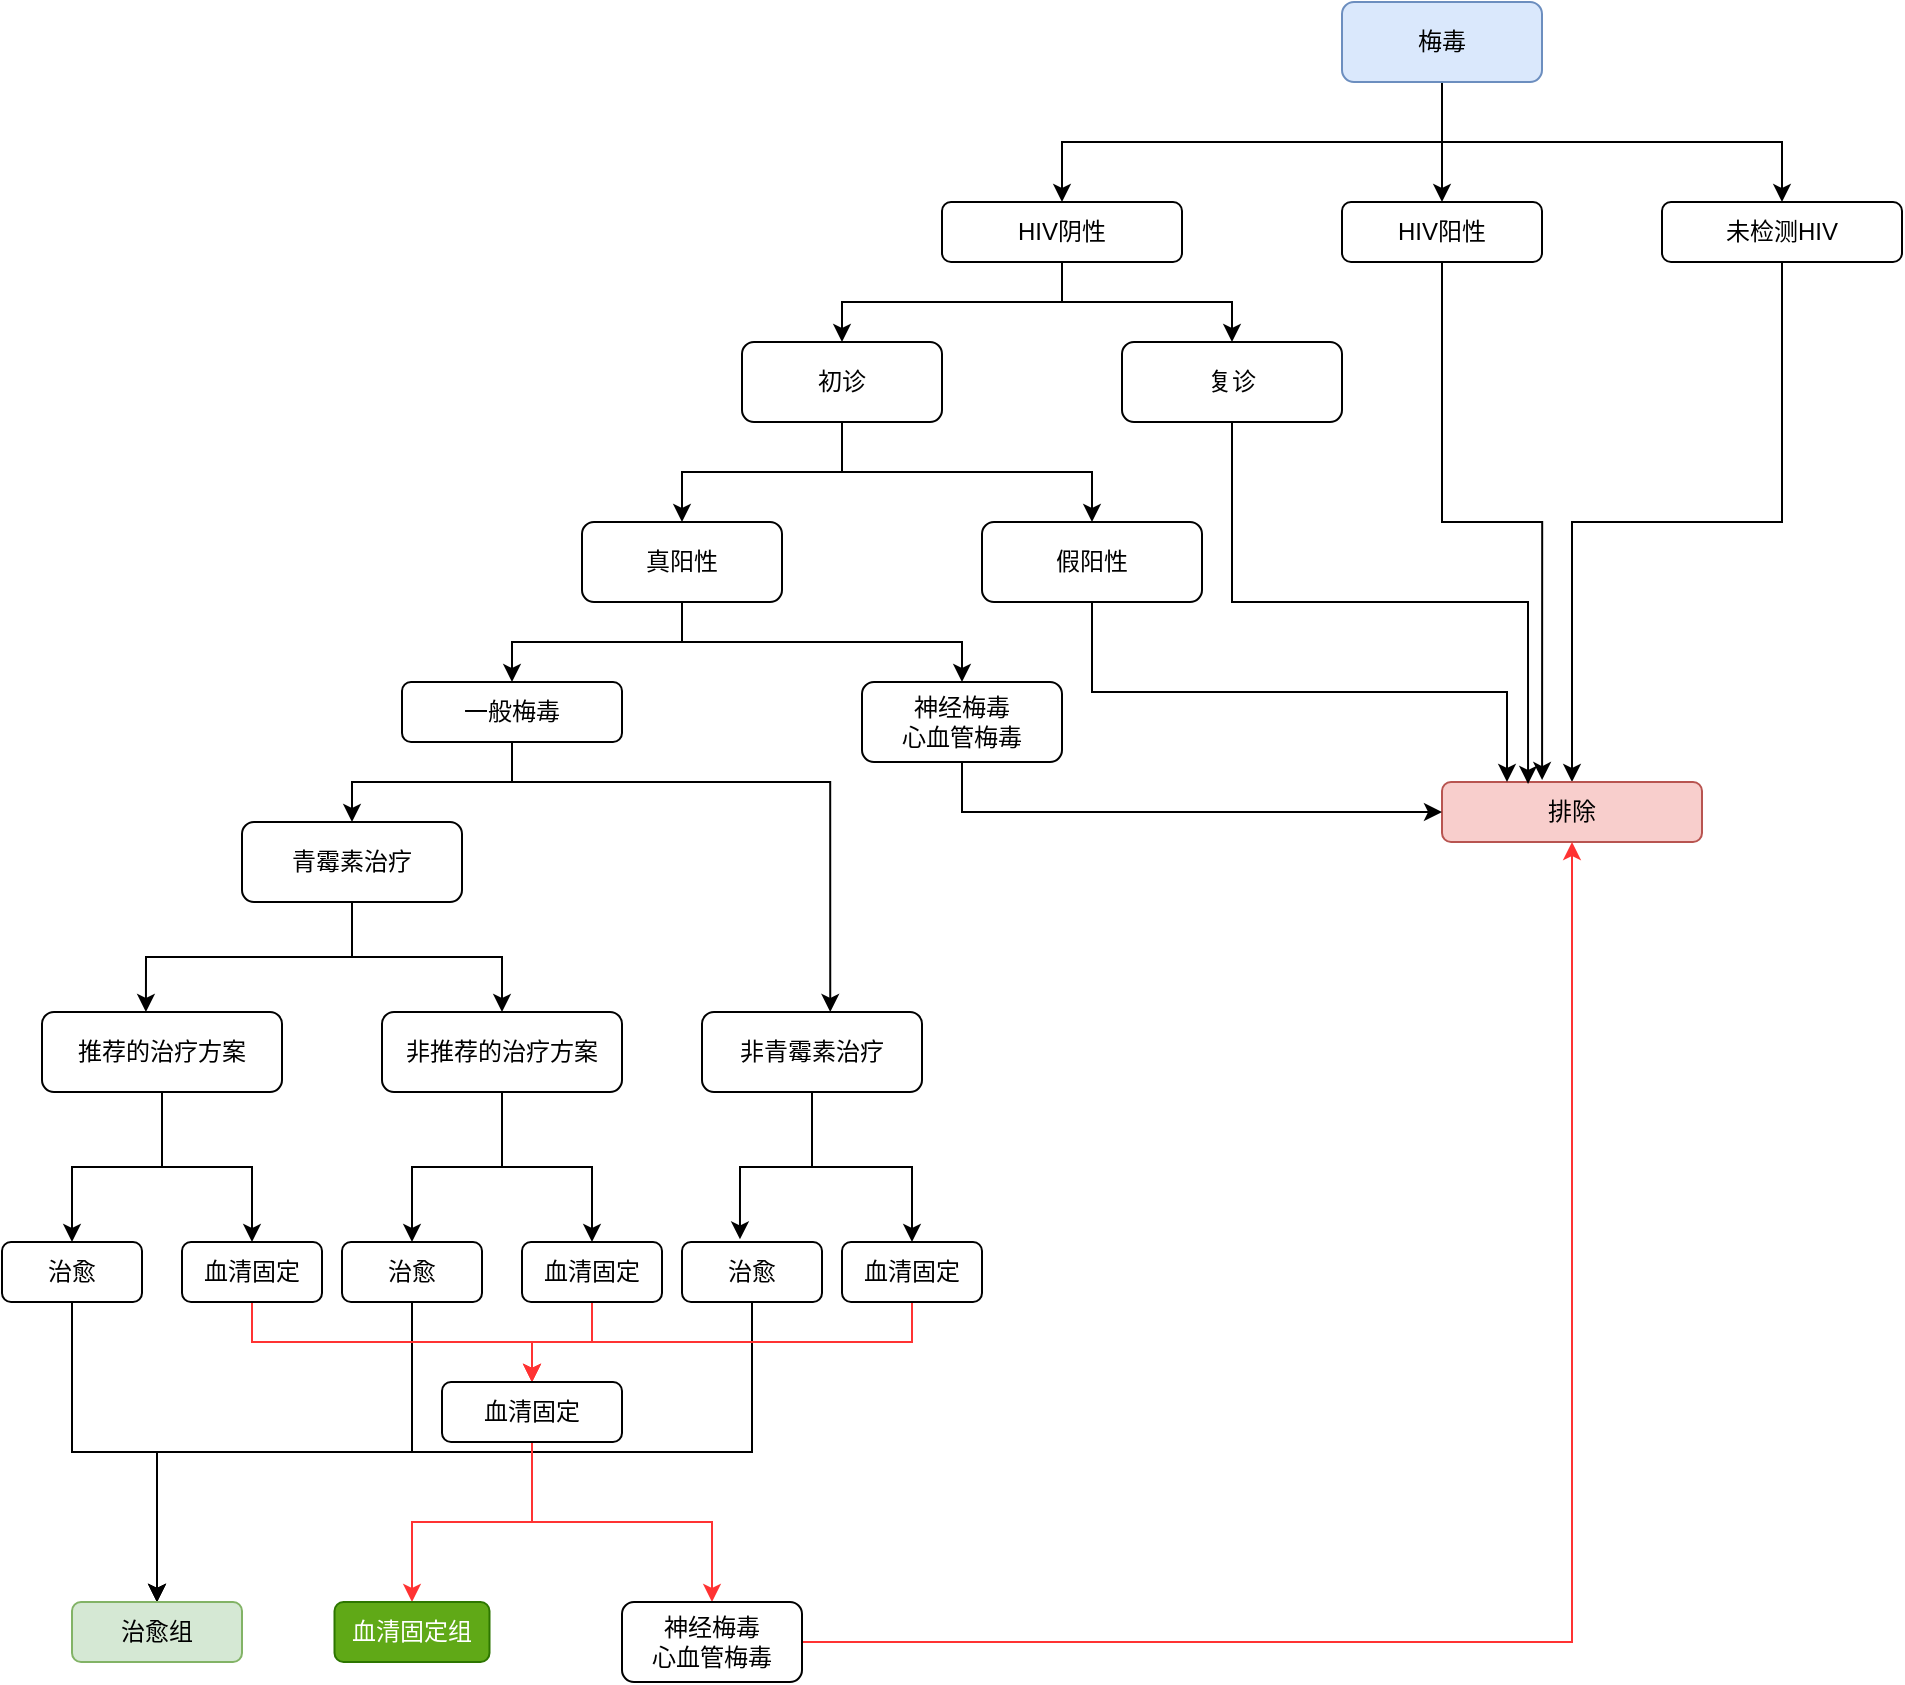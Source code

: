 <mxfile version="14.1.4" type="github">
  <diagram id="g0IcvlSbwPwme06_CBsN" name="syhilis">
    <mxGraphModel dx="1609" dy="381" grid="1" gridSize="10" guides="1" tooltips="1" connect="1" arrows="1" fold="1" page="1" pageScale="1" pageWidth="827" pageHeight="1169" math="0" shadow="0">
      <root>
        <mxCell id="0" />
        <mxCell id="1" parent="0" />
        <mxCell id="wkzRS_cLUh6j1edteWe5-2" style="edgeStyle=orthogonalEdgeStyle;rounded=0;orthogonalLoop=1;jettySize=auto;html=1;exitX=0.5;exitY=1;exitDx=0;exitDy=0;entryX=0.5;entryY=0;entryDx=0;entryDy=0;entryPerimeter=0;" parent="1" source="wkzRS_cLUh6j1edteWe5-1" target="wkzRS_cLUh6j1edteWe5-7" edge="1">
          <mxGeometry relative="1" as="geometry">
            <mxPoint x="230" y="150" as="targetPoint" />
            <Array as="points">
              <mxPoint x="420" y="110" />
              <mxPoint x="230" y="110" />
            </Array>
          </mxGeometry>
        </mxCell>
        <mxCell id="wkzRS_cLUh6j1edteWe5-3" style="edgeStyle=orthogonalEdgeStyle;rounded=0;orthogonalLoop=1;jettySize=auto;html=1;exitX=0.5;exitY=1;exitDx=0;exitDy=0;entryX=0.5;entryY=0;entryDx=0;entryDy=0;" parent="1" source="wkzRS_cLUh6j1edteWe5-1" target="wkzRS_cLUh6j1edteWe5-5" edge="1">
          <mxGeometry relative="1" as="geometry">
            <mxPoint x="590" y="140" as="targetPoint" />
          </mxGeometry>
        </mxCell>
        <mxCell id="wkzRS_cLUh6j1edteWe5-4" style="edgeStyle=orthogonalEdgeStyle;rounded=0;orthogonalLoop=1;jettySize=auto;html=1;exitX=0.5;exitY=1;exitDx=0;exitDy=0;entryX=0.5;entryY=0;entryDx=0;entryDy=0;" parent="1" source="wkzRS_cLUh6j1edteWe5-1" target="wkzRS_cLUh6j1edteWe5-6" edge="1">
          <mxGeometry relative="1" as="geometry">
            <mxPoint x="420" y="150" as="targetPoint" />
          </mxGeometry>
        </mxCell>
        <mxCell id="wkzRS_cLUh6j1edteWe5-1" value="梅毒" style="rounded=1;whiteSpace=wrap;html=1;fillColor=#dae8fc;strokeColor=#6c8ebf;" parent="1" vertex="1">
          <mxGeometry x="370" y="40" width="100" height="40" as="geometry" />
        </mxCell>
        <mxCell id="wkzRS_cLUh6j1edteWe5-9" style="edgeStyle=orthogonalEdgeStyle;rounded=0;orthogonalLoop=1;jettySize=auto;html=1;exitX=0.5;exitY=1;exitDx=0;exitDy=0;entryX=0.5;entryY=0;entryDx=0;entryDy=0;" parent="1" source="wkzRS_cLUh6j1edteWe5-5" target="wkzRS_cLUh6j1edteWe5-10" edge="1">
          <mxGeometry relative="1" as="geometry">
            <mxPoint x="590" y="380" as="targetPoint" />
          </mxGeometry>
        </mxCell>
        <mxCell id="wkzRS_cLUh6j1edteWe5-5" value="未检测HIV" style="rounded=1;whiteSpace=wrap;html=1;" parent="1" vertex="1">
          <mxGeometry x="530" y="140" width="120" height="30" as="geometry" />
        </mxCell>
        <mxCell id="wkzRS_cLUh6j1edteWe5-11" style="edgeStyle=orthogonalEdgeStyle;rounded=0;orthogonalLoop=1;jettySize=auto;html=1;exitX=0.5;exitY=1;exitDx=0;exitDy=0;entryX=0.385;entryY=-0.033;entryDx=0;entryDy=0;entryPerimeter=0;" parent="1" source="wkzRS_cLUh6j1edteWe5-6" target="wkzRS_cLUh6j1edteWe5-10" edge="1">
          <mxGeometry relative="1" as="geometry" />
        </mxCell>
        <mxCell id="wkzRS_cLUh6j1edteWe5-6" value="HIV阳性" style="rounded=1;whiteSpace=wrap;html=1;" parent="1" vertex="1">
          <mxGeometry x="370" y="140" width="100" height="30" as="geometry" />
        </mxCell>
        <mxCell id="wkzRS_cLUh6j1edteWe5-12" style="edgeStyle=orthogonalEdgeStyle;rounded=0;orthogonalLoop=1;jettySize=auto;html=1;exitX=0.5;exitY=1;exitDx=0;exitDy=0;" parent="1" source="wkzRS_cLUh6j1edteWe5-7" target="wkzRS_cLUh6j1edteWe5-13" edge="1">
          <mxGeometry relative="1" as="geometry">
            <mxPoint x="310" y="230" as="targetPoint" />
          </mxGeometry>
        </mxCell>
        <mxCell id="wkzRS_cLUh6j1edteWe5-14" style="edgeStyle=orthogonalEdgeStyle;rounded=0;orthogonalLoop=1;jettySize=auto;html=1;exitX=0.5;exitY=1;exitDx=0;exitDy=0;entryX=0.5;entryY=0;entryDx=0;entryDy=0;" parent="1" source="wkzRS_cLUh6j1edteWe5-7" target="wkzRS_cLUh6j1edteWe5-15" edge="1">
          <mxGeometry relative="1" as="geometry">
            <mxPoint x="110" y="210" as="targetPoint" />
          </mxGeometry>
        </mxCell>
        <mxCell id="wkzRS_cLUh6j1edteWe5-7" value="HIV阴性" style="rounded=1;whiteSpace=wrap;html=1;" parent="1" vertex="1">
          <mxGeometry x="170" y="140" width="120" height="30" as="geometry" />
        </mxCell>
        <mxCell id="wkzRS_cLUh6j1edteWe5-10" value="排除" style="rounded=1;whiteSpace=wrap;html=1;fillColor=#f8cecc;strokeColor=#b85450;" parent="1" vertex="1">
          <mxGeometry x="420" y="430" width="130" height="30" as="geometry" />
        </mxCell>
        <mxCell id="wkzRS_cLUh6j1edteWe5-16" style="edgeStyle=orthogonalEdgeStyle;rounded=0;orthogonalLoop=1;jettySize=auto;html=1;exitX=0.5;exitY=1;exitDx=0;exitDy=0;entryX=0.331;entryY=0.033;entryDx=0;entryDy=0;entryPerimeter=0;" parent="1" source="wkzRS_cLUh6j1edteWe5-13" target="wkzRS_cLUh6j1edteWe5-10" edge="1">
          <mxGeometry relative="1" as="geometry" />
        </mxCell>
        <mxCell id="wkzRS_cLUh6j1edteWe5-13" value="复诊" style="rounded=1;whiteSpace=wrap;html=1;" parent="1" vertex="1">
          <mxGeometry x="260" y="210" width="110" height="40" as="geometry" />
        </mxCell>
        <mxCell id="wkzRS_cLUh6j1edteWe5-17" style="edgeStyle=orthogonalEdgeStyle;rounded=0;orthogonalLoop=1;jettySize=auto;html=1;exitX=0.5;exitY=1;exitDx=0;exitDy=0;entryX=0.25;entryY=0;entryDx=0;entryDy=0;" parent="1" source="wkzRS_cLUh6j1edteWe5-18" target="wkzRS_cLUh6j1edteWe5-10" edge="1">
          <mxGeometry relative="1" as="geometry">
            <mxPoint x="240" y="290" as="targetPoint" />
          </mxGeometry>
        </mxCell>
        <mxCell id="wkzRS_cLUh6j1edteWe5-20" style="edgeStyle=orthogonalEdgeStyle;rounded=0;orthogonalLoop=1;jettySize=auto;html=1;exitX=0.5;exitY=1;exitDx=0;exitDy=0;" parent="1" source="wkzRS_cLUh6j1edteWe5-15" target="wkzRS_cLUh6j1edteWe5-21" edge="1">
          <mxGeometry relative="1" as="geometry">
            <mxPoint x="40" y="300" as="targetPoint" />
          </mxGeometry>
        </mxCell>
        <mxCell id="wkzRS_cLUh6j1edteWe5-15" value="初诊" style="rounded=1;whiteSpace=wrap;html=1;" parent="1" vertex="1">
          <mxGeometry x="70" y="210" width="100" height="40" as="geometry" />
        </mxCell>
        <mxCell id="wkzRS_cLUh6j1edteWe5-18" value="假阳性" style="rounded=1;whiteSpace=wrap;html=1;" parent="1" vertex="1">
          <mxGeometry x="190" y="300" width="110" height="40" as="geometry" />
        </mxCell>
        <mxCell id="wkzRS_cLUh6j1edteWe5-19" style="edgeStyle=orthogonalEdgeStyle;rounded=0;orthogonalLoop=1;jettySize=auto;html=1;exitX=0.5;exitY=1;exitDx=0;exitDy=0;" parent="1" source="wkzRS_cLUh6j1edteWe5-15" target="wkzRS_cLUh6j1edteWe5-18" edge="1">
          <mxGeometry relative="1" as="geometry">
            <mxPoint x="240" y="290" as="targetPoint" />
            <mxPoint x="120" y="250" as="sourcePoint" />
          </mxGeometry>
        </mxCell>
        <mxCell id="wkzRS_cLUh6j1edteWe5-23" style="edgeStyle=orthogonalEdgeStyle;rounded=0;orthogonalLoop=1;jettySize=auto;html=1;exitX=0.5;exitY=1;exitDx=0;exitDy=0;entryX=0;entryY=0.5;entryDx=0;entryDy=0;" parent="1" source="wkzRS_cLUh6j1edteWe5-24" target="wkzRS_cLUh6j1edteWe5-10" edge="1">
          <mxGeometry relative="1" as="geometry">
            <mxPoint x="530" y="440" as="targetPoint" />
          </mxGeometry>
        </mxCell>
        <mxCell id="wkzRS_cLUh6j1edteWe5-26" style="edgeStyle=orthogonalEdgeStyle;rounded=0;orthogonalLoop=1;jettySize=auto;html=1;exitX=0.5;exitY=1;exitDx=0;exitDy=0;" parent="1" source="wkzRS_cLUh6j1edteWe5-21" target="wkzRS_cLUh6j1edteWe5-27" edge="1">
          <mxGeometry relative="1" as="geometry">
            <mxPoint x="-50" y="380" as="targetPoint" />
          </mxGeometry>
        </mxCell>
        <mxCell id="wkzRS_cLUh6j1edteWe5-21" value="真阳性" style="rounded=1;whiteSpace=wrap;html=1;" parent="1" vertex="1">
          <mxGeometry x="-10" y="300" width="100" height="40" as="geometry" />
        </mxCell>
        <mxCell id="wkzRS_cLUh6j1edteWe5-24" value="&lt;div&gt;神经梅毒&lt;/div&gt;&lt;div&gt;心血管梅毒&lt;br&gt;&lt;/div&gt;" style="rounded=1;whiteSpace=wrap;html=1;" parent="1" vertex="1">
          <mxGeometry x="130" y="380" width="100" height="40" as="geometry" />
        </mxCell>
        <mxCell id="wkzRS_cLUh6j1edteWe5-25" style="edgeStyle=orthogonalEdgeStyle;rounded=0;orthogonalLoop=1;jettySize=auto;html=1;exitX=0.5;exitY=1;exitDx=0;exitDy=0;" parent="1" source="wkzRS_cLUh6j1edteWe5-21" target="wkzRS_cLUh6j1edteWe5-24" edge="1">
          <mxGeometry relative="1" as="geometry">
            <mxPoint x="180" y="390" as="targetPoint" />
            <mxPoint x="40" y="340" as="sourcePoint" />
          </mxGeometry>
        </mxCell>
        <mxCell id="wkzRS_cLUh6j1edteWe5-28" style="edgeStyle=orthogonalEdgeStyle;rounded=0;orthogonalLoop=1;jettySize=auto;html=1;exitX=0.5;exitY=1;exitDx=0;exitDy=0;entryX=0.583;entryY=0;entryDx=0;entryDy=0;entryPerimeter=0;" parent="1" source="wkzRS_cLUh6j1edteWe5-27" target="wkzRS_cLUh6j1edteWe5-29" edge="1">
          <mxGeometry relative="1" as="geometry">
            <mxPoint x="110" y="450" as="targetPoint" />
            <Array as="points">
              <mxPoint x="-45" y="430" />
              <mxPoint x="114" y="430" />
            </Array>
          </mxGeometry>
        </mxCell>
        <mxCell id="wkzRS_cLUh6j1edteWe5-30" style="edgeStyle=orthogonalEdgeStyle;rounded=0;orthogonalLoop=1;jettySize=auto;html=1;exitX=0.5;exitY=1;exitDx=0;exitDy=0;entryX=0.5;entryY=0;entryDx=0;entryDy=0;" parent="1" source="wkzRS_cLUh6j1edteWe5-27" target="wkzRS_cLUh6j1edteWe5-31" edge="1">
          <mxGeometry relative="1" as="geometry">
            <mxPoint x="-120" y="450" as="targetPoint" />
          </mxGeometry>
        </mxCell>
        <mxCell id="wkzRS_cLUh6j1edteWe5-27" value="一般梅毒" style="rounded=1;whiteSpace=wrap;html=1;" parent="1" vertex="1">
          <mxGeometry x="-100" y="380" width="110" height="30" as="geometry" />
        </mxCell>
        <mxCell id="6jfdGQV9lGxj6W8o8fJa-1" style="edgeStyle=orthogonalEdgeStyle;rounded=0;orthogonalLoop=1;jettySize=auto;html=1;exitX=0.5;exitY=1;exitDx=0;exitDy=0;entryX=0.414;entryY=-0.044;entryDx=0;entryDy=0;entryPerimeter=0;" parent="1" source="wkzRS_cLUh6j1edteWe5-29" target="6jfdGQV9lGxj6W8o8fJa-2" edge="1">
          <mxGeometry relative="1" as="geometry">
            <mxPoint x="170" y="640" as="targetPoint" />
          </mxGeometry>
        </mxCell>
        <mxCell id="6jfdGQV9lGxj6W8o8fJa-3" style="edgeStyle=orthogonalEdgeStyle;rounded=0;orthogonalLoop=1;jettySize=auto;html=1;exitX=0.5;exitY=1;exitDx=0;exitDy=0;entryX=0.5;entryY=0;entryDx=0;entryDy=0;" parent="1" source="wkzRS_cLUh6j1edteWe5-29" target="6jfdGQV9lGxj6W8o8fJa-4" edge="1">
          <mxGeometry relative="1" as="geometry">
            <mxPoint x="180" y="660" as="targetPoint" />
          </mxGeometry>
        </mxCell>
        <mxCell id="wkzRS_cLUh6j1edteWe5-29" value="非青霉素治疗" style="rounded=1;whiteSpace=wrap;html=1;" parent="1" vertex="1">
          <mxGeometry x="50" y="545" width="110" height="40" as="geometry" />
        </mxCell>
        <mxCell id="wkzRS_cLUh6j1edteWe5-32" style="edgeStyle=orthogonalEdgeStyle;rounded=0;orthogonalLoop=1;jettySize=auto;html=1;exitX=0.5;exitY=1;exitDx=0;exitDy=0;entryX=0.5;entryY=0;entryDx=0;entryDy=0;" parent="1" source="wkzRS_cLUh6j1edteWe5-31" target="wkzRS_cLUh6j1edteWe5-33" edge="1">
          <mxGeometry relative="1" as="geometry">
            <mxPoint x="-40" y="540" as="targetPoint" />
          </mxGeometry>
        </mxCell>
        <mxCell id="wkzRS_cLUh6j1edteWe5-35" style="edgeStyle=orthogonalEdgeStyle;rounded=0;orthogonalLoop=1;jettySize=auto;html=1;exitX=0.5;exitY=1;exitDx=0;exitDy=0;entryX=0.433;entryY=0;entryDx=0;entryDy=0;entryPerimeter=0;" parent="1" source="wkzRS_cLUh6j1edteWe5-31" target="wkzRS_cLUh6j1edteWe5-36" edge="1">
          <mxGeometry relative="1" as="geometry">
            <mxPoint x="-250" y="540" as="targetPoint" />
          </mxGeometry>
        </mxCell>
        <mxCell id="wkzRS_cLUh6j1edteWe5-31" value="青霉素治疗" style="rounded=1;whiteSpace=wrap;html=1;" parent="1" vertex="1">
          <mxGeometry x="-180" y="450" width="110" height="40" as="geometry" />
        </mxCell>
        <mxCell id="wkzRS_cLUh6j1edteWe5-40" style="edgeStyle=orthogonalEdgeStyle;rounded=0;orthogonalLoop=1;jettySize=auto;html=1;exitX=0.5;exitY=1;exitDx=0;exitDy=0;entryX=0.5;entryY=0;entryDx=0;entryDy=0;" parent="1" source="wkzRS_cLUh6j1edteWe5-33" target="6jfdGQV9lGxj6W8o8fJa-5" edge="1">
          <mxGeometry relative="1" as="geometry">
            <mxPoint x="-130" y="660" as="targetPoint" />
          </mxGeometry>
        </mxCell>
        <mxCell id="6jfdGQV9lGxj6W8o8fJa-7" style="edgeStyle=orthogonalEdgeStyle;rounded=0;orthogonalLoop=1;jettySize=auto;html=1;exitX=0.5;exitY=1;exitDx=0;exitDy=0;entryX=0.5;entryY=0;entryDx=0;entryDy=0;" parent="1" source="wkzRS_cLUh6j1edteWe5-33" target="6jfdGQV9lGxj6W8o8fJa-8" edge="1">
          <mxGeometry relative="1" as="geometry">
            <mxPoint x="-10" y="660" as="targetPoint" />
          </mxGeometry>
        </mxCell>
        <mxCell id="wkzRS_cLUh6j1edteWe5-33" value="非推荐的治疗方案" style="rounded=1;whiteSpace=wrap;html=1;" parent="1" vertex="1">
          <mxGeometry x="-110" y="545" width="120" height="40" as="geometry" />
        </mxCell>
        <mxCell id="wkzRS_cLUh6j1edteWe5-39" style="edgeStyle=orthogonalEdgeStyle;rounded=0;orthogonalLoop=1;jettySize=auto;html=1;exitX=0.5;exitY=1;exitDx=0;exitDy=0;entryX=0.5;entryY=0;entryDx=0;entryDy=0;" parent="1" source="wkzRS_cLUh6j1edteWe5-36" target="6jfdGQV9lGxj6W8o8fJa-9" edge="1">
          <mxGeometry relative="1" as="geometry">
            <mxPoint x="-320" y="650" as="targetPoint" />
          </mxGeometry>
        </mxCell>
        <mxCell id="6jfdGQV9lGxj6W8o8fJa-12" style="edgeStyle=orthogonalEdgeStyle;rounded=0;orthogonalLoop=1;jettySize=auto;html=1;exitX=0.5;exitY=1;exitDx=0;exitDy=0;entryX=0.5;entryY=0;entryDx=0;entryDy=0;" parent="1" source="wkzRS_cLUh6j1edteWe5-36" target="6jfdGQV9lGxj6W8o8fJa-11" edge="1">
          <mxGeometry relative="1" as="geometry" />
        </mxCell>
        <mxCell id="wkzRS_cLUh6j1edteWe5-36" value="推荐的治疗方案" style="rounded=1;whiteSpace=wrap;html=1;" parent="1" vertex="1">
          <mxGeometry x="-280" y="545" width="120" height="40" as="geometry" />
        </mxCell>
        <mxCell id="6jfdGQV9lGxj6W8o8fJa-18" style="edgeStyle=orthogonalEdgeStyle;rounded=0;orthogonalLoop=1;jettySize=auto;html=1;exitX=0.5;exitY=1;exitDx=0;exitDy=0;entryX=0.5;entryY=0;entryDx=0;entryDy=0;" parent="1" source="6jfdGQV9lGxj6W8o8fJa-2" target="6jfdGQV9lGxj6W8o8fJa-14" edge="1">
          <mxGeometry relative="1" as="geometry" />
        </mxCell>
        <mxCell id="6jfdGQV9lGxj6W8o8fJa-2" value="治愈" style="rounded=1;whiteSpace=wrap;html=1;" parent="1" vertex="1">
          <mxGeometry x="40" y="660" width="70" height="30" as="geometry" />
        </mxCell>
        <mxCell id="6jfdGQV9lGxj6W8o8fJa-22" style="edgeStyle=orthogonalEdgeStyle;rounded=0;orthogonalLoop=1;jettySize=auto;html=1;exitX=0.5;exitY=1;exitDx=0;exitDy=0;strokeColor=#FF3333;entryX=0.5;entryY=0;entryDx=0;entryDy=0;" parent="1" source="6jfdGQV9lGxj6W8o8fJa-4" target="6jfdGQV9lGxj6W8o8fJa-20" edge="1">
          <mxGeometry relative="1" as="geometry">
            <mxPoint x="-70" y="820" as="targetPoint" />
          </mxGeometry>
        </mxCell>
        <mxCell id="6jfdGQV9lGxj6W8o8fJa-4" value="血清固定" style="rounded=1;whiteSpace=wrap;html=1;" parent="1" vertex="1">
          <mxGeometry x="120" y="660" width="70" height="30" as="geometry" />
        </mxCell>
        <mxCell id="6jfdGQV9lGxj6W8o8fJa-17" style="edgeStyle=orthogonalEdgeStyle;rounded=0;orthogonalLoop=1;jettySize=auto;html=1;exitX=0.5;exitY=1;exitDx=0;exitDy=0;entryX=0.5;entryY=0;entryDx=0;entryDy=0;" parent="1" source="6jfdGQV9lGxj6W8o8fJa-5" target="6jfdGQV9lGxj6W8o8fJa-14" edge="1">
          <mxGeometry relative="1" as="geometry" />
        </mxCell>
        <mxCell id="6jfdGQV9lGxj6W8o8fJa-5" value="治愈" style="rounded=1;whiteSpace=wrap;html=1;" parent="1" vertex="1">
          <mxGeometry x="-130" y="660" width="70" height="30" as="geometry" />
        </mxCell>
        <mxCell id="6jfdGQV9lGxj6W8o8fJa-21" style="edgeStyle=orthogonalEdgeStyle;rounded=0;orthogonalLoop=1;jettySize=auto;html=1;exitX=0.5;exitY=1;exitDx=0;exitDy=0;entryX=0.5;entryY=0;entryDx=0;entryDy=0;strokeColor=#FF3333;" parent="1" source="6jfdGQV9lGxj6W8o8fJa-8" target="6jfdGQV9lGxj6W8o8fJa-20" edge="1">
          <mxGeometry relative="1" as="geometry" />
        </mxCell>
        <mxCell id="6jfdGQV9lGxj6W8o8fJa-8" value="血清固定" style="rounded=1;whiteSpace=wrap;html=1;" parent="1" vertex="1">
          <mxGeometry x="-40" y="660" width="70" height="30" as="geometry" />
        </mxCell>
        <mxCell id="6jfdGQV9lGxj6W8o8fJa-13" style="edgeStyle=orthogonalEdgeStyle;rounded=0;orthogonalLoop=1;jettySize=auto;html=1;exitX=0.5;exitY=1;exitDx=0;exitDy=0;entryX=0.5;entryY=0;entryDx=0;entryDy=0;" parent="1" source="6jfdGQV9lGxj6W8o8fJa-9" target="6jfdGQV9lGxj6W8o8fJa-14" edge="1">
          <mxGeometry relative="1" as="geometry">
            <mxPoint x="-295" y="770" as="targetPoint" />
          </mxGeometry>
        </mxCell>
        <mxCell id="6jfdGQV9lGxj6W8o8fJa-9" value="治愈" style="rounded=1;whiteSpace=wrap;html=1;" parent="1" vertex="1">
          <mxGeometry x="-300" y="660" width="70" height="30" as="geometry" />
        </mxCell>
        <mxCell id="6jfdGQV9lGxj6W8o8fJa-19" style="edgeStyle=orthogonalEdgeStyle;rounded=0;orthogonalLoop=1;jettySize=auto;html=1;exitX=0.5;exitY=1;exitDx=0;exitDy=0;entryX=0.5;entryY=0;entryDx=0;entryDy=0;strokeColor=#FF3333;" parent="1" source="6jfdGQV9lGxj6W8o8fJa-11" target="6jfdGQV9lGxj6W8o8fJa-20" edge="1">
          <mxGeometry relative="1" as="geometry">
            <mxPoint x="-50" y="810" as="targetPoint" />
          </mxGeometry>
        </mxCell>
        <mxCell id="6jfdGQV9lGxj6W8o8fJa-11" value="血清固定" style="rounded=1;whiteSpace=wrap;html=1;" parent="1" vertex="1">
          <mxGeometry x="-210" y="660" width="70" height="30" as="geometry" />
        </mxCell>
        <mxCell id="6jfdGQV9lGxj6W8o8fJa-14" value="治愈组" style="rounded=1;whiteSpace=wrap;html=1;fillColor=#d5e8d4;strokeColor=#82b366;" parent="1" vertex="1">
          <mxGeometry x="-265" y="840" width="85" height="30" as="geometry" />
        </mxCell>
        <mxCell id="6jfdGQV9lGxj6W8o8fJa-24" style="edgeStyle=orthogonalEdgeStyle;rounded=0;orthogonalLoop=1;jettySize=auto;html=1;exitX=0.5;exitY=1;exitDx=0;exitDy=0;entryX=0.5;entryY=0;entryDx=0;entryDy=0;strokeColor=#FF3333;" parent="1" source="6jfdGQV9lGxj6W8o8fJa-20" target="6jfdGQV9lGxj6W8o8fJa-23" edge="1">
          <mxGeometry relative="1" as="geometry" />
        </mxCell>
        <mxCell id="6jfdGQV9lGxj6W8o8fJa-27" style="edgeStyle=orthogonalEdgeStyle;rounded=0;orthogonalLoop=1;jettySize=auto;html=1;exitX=0.5;exitY=1;exitDx=0;exitDy=0;entryX=0.5;entryY=0;entryDx=0;entryDy=0;strokeColor=#FF3333;" parent="1" source="6jfdGQV9lGxj6W8o8fJa-20" target="6jfdGQV9lGxj6W8o8fJa-26" edge="1">
          <mxGeometry relative="1" as="geometry" />
        </mxCell>
        <mxCell id="6jfdGQV9lGxj6W8o8fJa-20" value="血清固定" style="rounded=1;whiteSpace=wrap;html=1;" parent="1" vertex="1">
          <mxGeometry x="-80" y="730" width="90" height="30" as="geometry" />
        </mxCell>
        <mxCell id="6jfdGQV9lGxj6W8o8fJa-23" value="血清固定组" style="rounded=1;whiteSpace=wrap;html=1;fillColor=#60a917;strokeColor=#2D7600;fontColor=#ffffff;" parent="1" vertex="1">
          <mxGeometry x="-133.75" y="840" width="77.5" height="30" as="geometry" />
        </mxCell>
        <mxCell id="6jfdGQV9lGxj6W8o8fJa-28" style="edgeStyle=orthogonalEdgeStyle;rounded=0;orthogonalLoop=1;jettySize=auto;html=1;exitX=1;exitY=0.5;exitDx=0;exitDy=0;entryX=0.5;entryY=1;entryDx=0;entryDy=0;strokeColor=#FF3333;" parent="1" source="6jfdGQV9lGxj6W8o8fJa-26" target="wkzRS_cLUh6j1edteWe5-10" edge="1">
          <mxGeometry relative="1" as="geometry" />
        </mxCell>
        <mxCell id="6jfdGQV9lGxj6W8o8fJa-26" value="神经梅毒&lt;br&gt;心血管梅毒" style="rounded=1;whiteSpace=wrap;html=1;" parent="1" vertex="1">
          <mxGeometry x="10" y="840" width="90" height="40" as="geometry" />
        </mxCell>
      </root>
    </mxGraphModel>
  </diagram>
</mxfile>
